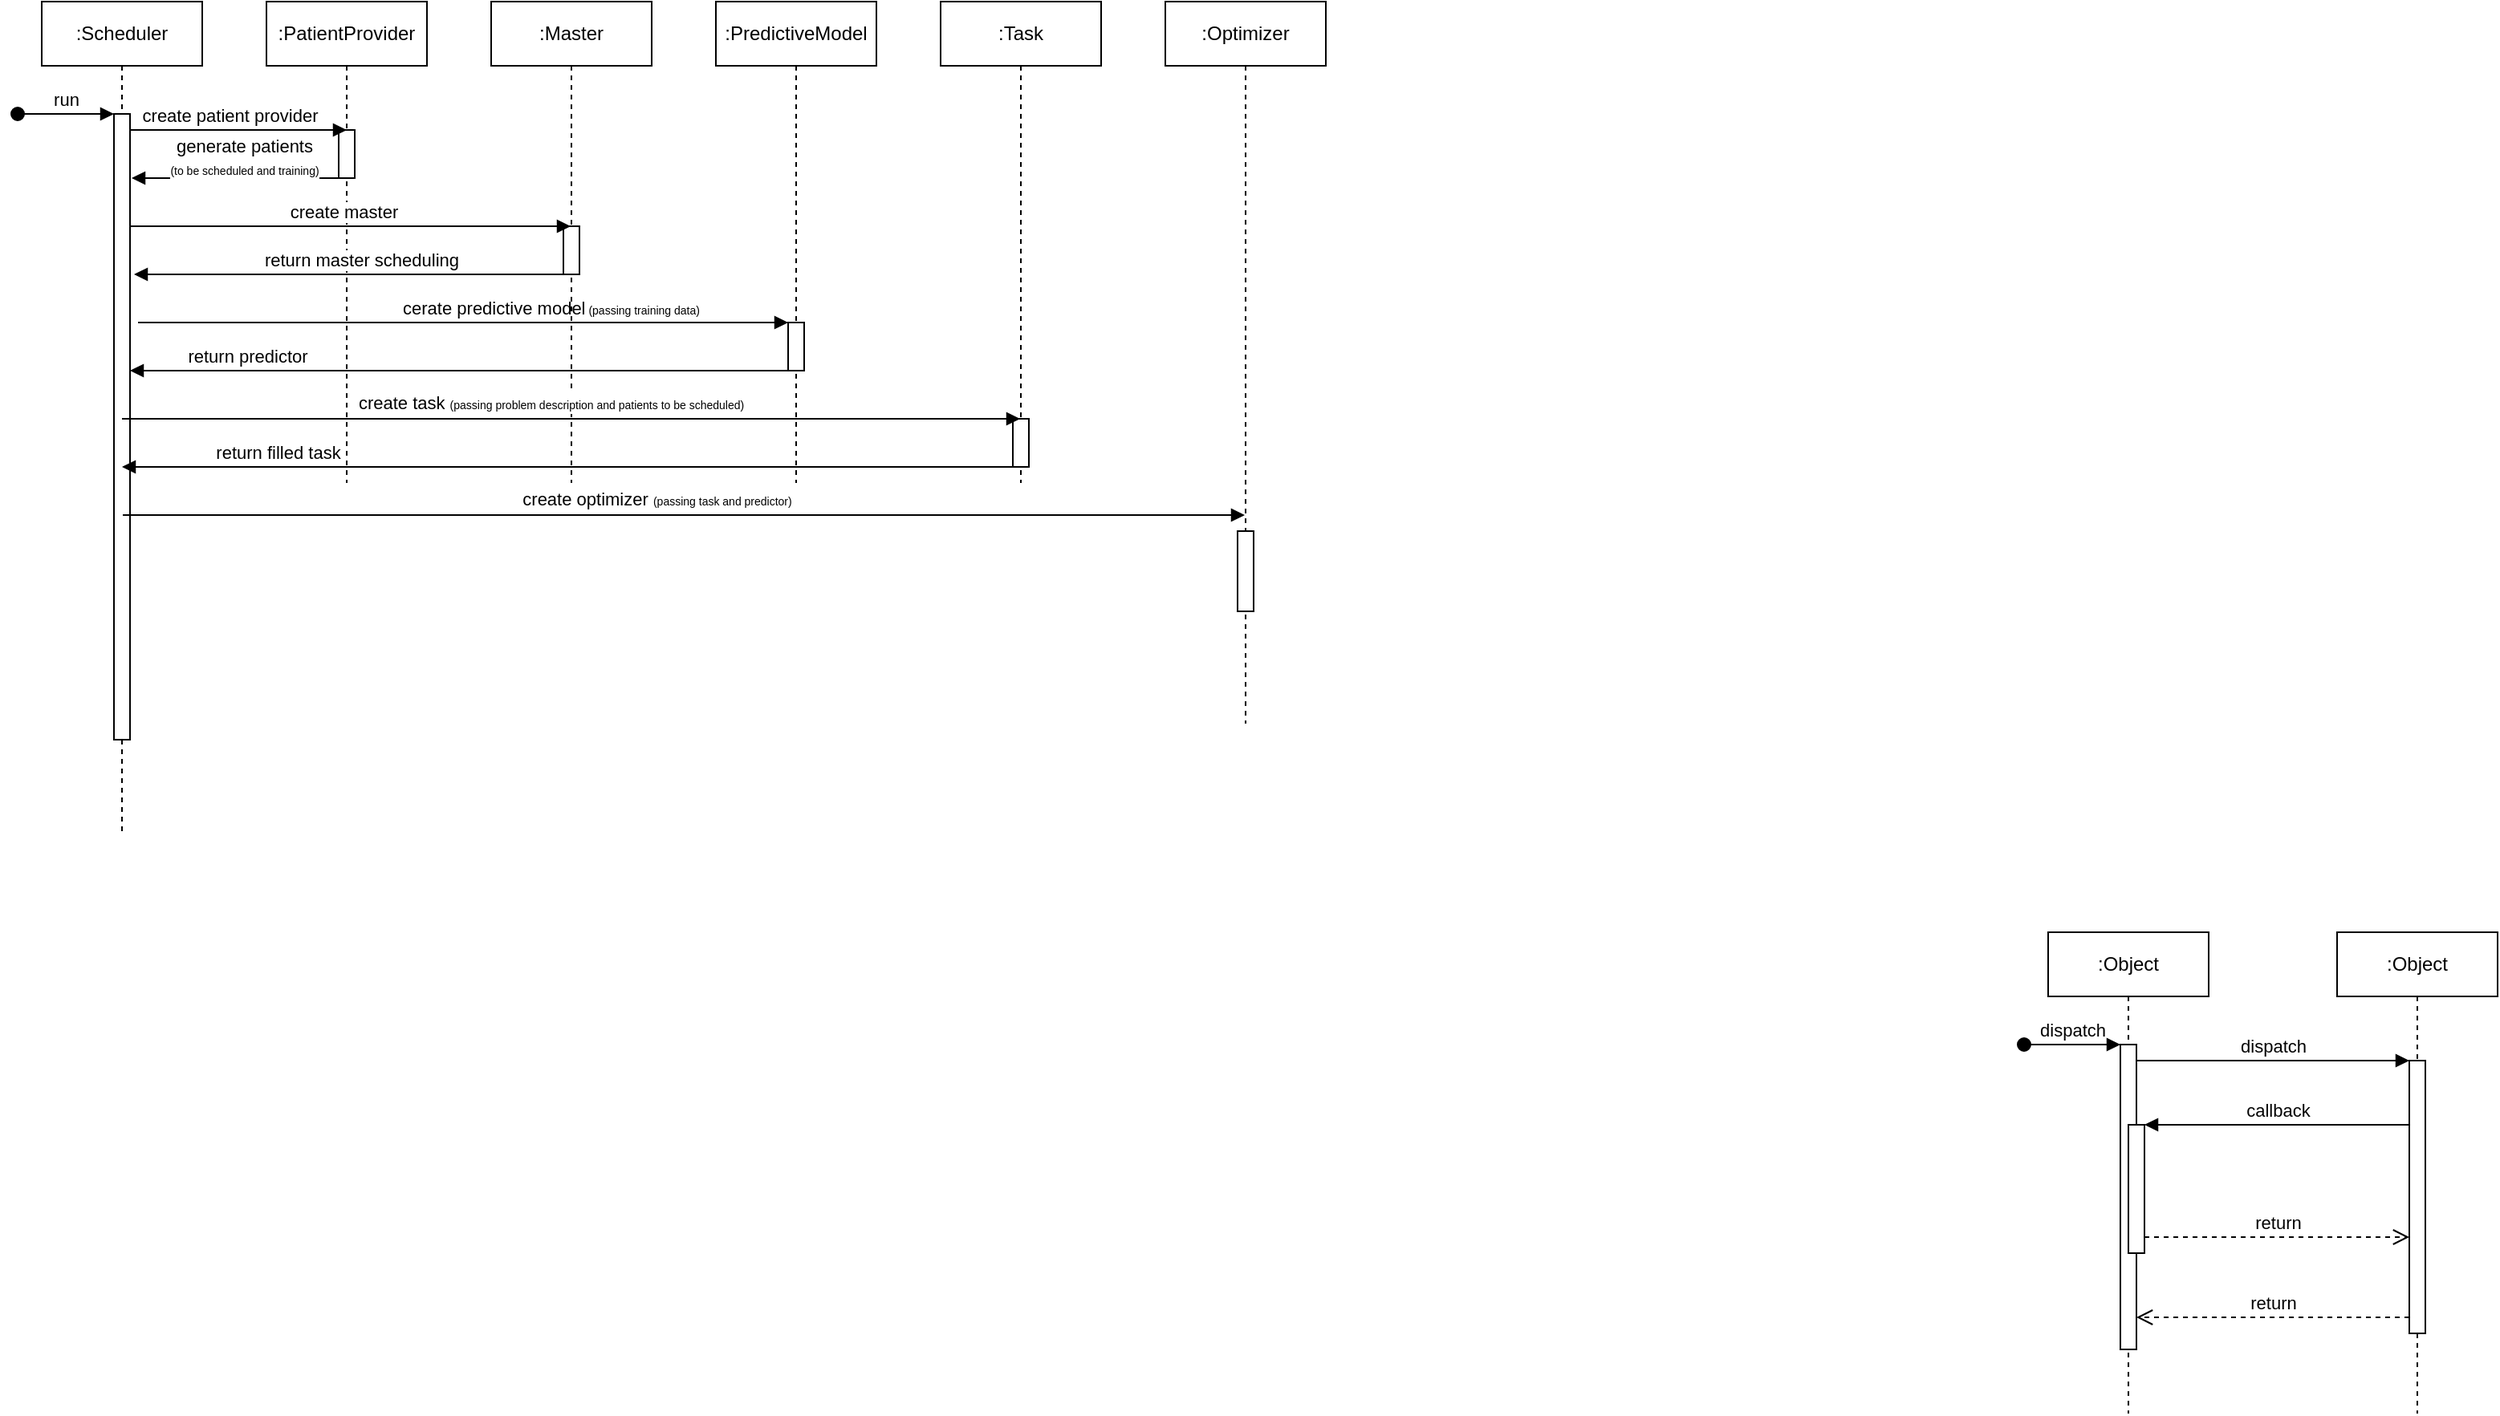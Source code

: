 <mxfile version="23.0.2" type="device">
  <diagram name="Page-1" id="2YBvvXClWsGukQMizWep">
    <mxGraphModel dx="566" dy="813" grid="1" gridSize="10" guides="1" tooltips="1" connect="1" arrows="1" fold="1" page="1" pageScale="1" pageWidth="850" pageHeight="1100" math="0" shadow="0">
      <root>
        <mxCell id="0" />
        <mxCell id="1" parent="0" />
        <mxCell id="aM9ryv3xv72pqoxQDRHE-1" value=":Object" style="shape=umlLifeline;perimeter=lifelinePerimeter;whiteSpace=wrap;html=1;container=0;dropTarget=0;collapsible=0;recursiveResize=0;outlineConnect=0;portConstraint=eastwest;newEdgeStyle={&quot;edgeStyle&quot;:&quot;elbowEdgeStyle&quot;,&quot;elbow&quot;:&quot;vertical&quot;,&quot;curved&quot;:0,&quot;rounded&quot;:0};" parent="1" vertex="1">
          <mxGeometry x="1330" y="660" width="100" height="300" as="geometry" />
        </mxCell>
        <mxCell id="aM9ryv3xv72pqoxQDRHE-2" value="" style="html=1;points=[];perimeter=orthogonalPerimeter;outlineConnect=0;targetShapes=umlLifeline;portConstraint=eastwest;newEdgeStyle={&quot;edgeStyle&quot;:&quot;elbowEdgeStyle&quot;,&quot;elbow&quot;:&quot;vertical&quot;,&quot;curved&quot;:0,&quot;rounded&quot;:0};" parent="aM9ryv3xv72pqoxQDRHE-1" vertex="1">
          <mxGeometry x="45" y="70" width="10" height="190" as="geometry" />
        </mxCell>
        <mxCell id="aM9ryv3xv72pqoxQDRHE-3" value="dispatch" style="html=1;verticalAlign=bottom;startArrow=oval;endArrow=block;startSize=8;edgeStyle=elbowEdgeStyle;elbow=vertical;curved=0;rounded=0;" parent="aM9ryv3xv72pqoxQDRHE-1" target="aM9ryv3xv72pqoxQDRHE-2" edge="1">
          <mxGeometry relative="1" as="geometry">
            <mxPoint x="-15" y="70" as="sourcePoint" />
          </mxGeometry>
        </mxCell>
        <mxCell id="aM9ryv3xv72pqoxQDRHE-4" value="" style="html=1;points=[];perimeter=orthogonalPerimeter;outlineConnect=0;targetShapes=umlLifeline;portConstraint=eastwest;newEdgeStyle={&quot;edgeStyle&quot;:&quot;elbowEdgeStyle&quot;,&quot;elbow&quot;:&quot;vertical&quot;,&quot;curved&quot;:0,&quot;rounded&quot;:0};" parent="aM9ryv3xv72pqoxQDRHE-1" vertex="1">
          <mxGeometry x="50" y="120" width="10" height="80" as="geometry" />
        </mxCell>
        <mxCell id="aM9ryv3xv72pqoxQDRHE-5" value=":Object" style="shape=umlLifeline;perimeter=lifelinePerimeter;whiteSpace=wrap;html=1;container=0;dropTarget=0;collapsible=0;recursiveResize=0;outlineConnect=0;portConstraint=eastwest;newEdgeStyle={&quot;edgeStyle&quot;:&quot;elbowEdgeStyle&quot;,&quot;elbow&quot;:&quot;vertical&quot;,&quot;curved&quot;:0,&quot;rounded&quot;:0};" parent="1" vertex="1">
          <mxGeometry x="1510" y="660" width="100" height="300" as="geometry" />
        </mxCell>
        <mxCell id="aM9ryv3xv72pqoxQDRHE-6" value="" style="html=1;points=[];perimeter=orthogonalPerimeter;outlineConnect=0;targetShapes=umlLifeline;portConstraint=eastwest;newEdgeStyle={&quot;edgeStyle&quot;:&quot;elbowEdgeStyle&quot;,&quot;elbow&quot;:&quot;vertical&quot;,&quot;curved&quot;:0,&quot;rounded&quot;:0};" parent="aM9ryv3xv72pqoxQDRHE-5" vertex="1">
          <mxGeometry x="45" y="80" width="10" height="170" as="geometry" />
        </mxCell>
        <mxCell id="aM9ryv3xv72pqoxQDRHE-7" value="dispatch" style="html=1;verticalAlign=bottom;endArrow=block;edgeStyle=elbowEdgeStyle;elbow=vertical;curved=0;rounded=0;" parent="1" source="aM9ryv3xv72pqoxQDRHE-2" target="aM9ryv3xv72pqoxQDRHE-6" edge="1">
          <mxGeometry relative="1" as="geometry">
            <mxPoint x="1485" y="750" as="sourcePoint" />
            <Array as="points">
              <mxPoint x="1470" y="740" />
            </Array>
          </mxGeometry>
        </mxCell>
        <mxCell id="aM9ryv3xv72pqoxQDRHE-8" value="return" style="html=1;verticalAlign=bottom;endArrow=open;dashed=1;endSize=8;edgeStyle=elbowEdgeStyle;elbow=vertical;curved=0;rounded=0;" parent="1" source="aM9ryv3xv72pqoxQDRHE-6" target="aM9ryv3xv72pqoxQDRHE-2" edge="1">
          <mxGeometry relative="1" as="geometry">
            <mxPoint x="1485" y="825" as="targetPoint" />
            <Array as="points">
              <mxPoint x="1480" y="900" />
            </Array>
          </mxGeometry>
        </mxCell>
        <mxCell id="aM9ryv3xv72pqoxQDRHE-9" value="callback" style="html=1;verticalAlign=bottom;endArrow=block;edgeStyle=elbowEdgeStyle;elbow=vertical;curved=0;rounded=0;" parent="1" source="aM9ryv3xv72pqoxQDRHE-6" target="aM9ryv3xv72pqoxQDRHE-4" edge="1">
          <mxGeometry relative="1" as="geometry">
            <mxPoint x="1465" y="780" as="sourcePoint" />
            <Array as="points">
              <mxPoint x="1480" y="780" />
            </Array>
          </mxGeometry>
        </mxCell>
        <mxCell id="aM9ryv3xv72pqoxQDRHE-10" value="return" style="html=1;verticalAlign=bottom;endArrow=open;dashed=1;endSize=8;edgeStyle=elbowEdgeStyle;elbow=vertical;curved=0;rounded=0;" parent="1" source="aM9ryv3xv72pqoxQDRHE-4" target="aM9ryv3xv72pqoxQDRHE-6" edge="1">
          <mxGeometry relative="1" as="geometry">
            <mxPoint x="1465" y="855" as="targetPoint" />
            <Array as="points">
              <mxPoint x="1470" y="850" />
            </Array>
          </mxGeometry>
        </mxCell>
        <mxCell id="ba8jQTyRNlUtfquAFpFR-19" value=":Scheduler" style="shape=umlLifeline;perimeter=lifelinePerimeter;whiteSpace=wrap;html=1;container=0;dropTarget=0;collapsible=0;recursiveResize=0;outlineConnect=0;portConstraint=eastwest;newEdgeStyle={&quot;edgeStyle&quot;:&quot;elbowEdgeStyle&quot;,&quot;elbow&quot;:&quot;vertical&quot;,&quot;curved&quot;:0,&quot;rounded&quot;:0};" vertex="1" parent="1">
          <mxGeometry x="80" y="80" width="100" height="520" as="geometry" />
        </mxCell>
        <mxCell id="ba8jQTyRNlUtfquAFpFR-20" value="" style="html=1;points=[];perimeter=orthogonalPerimeter;outlineConnect=0;targetShapes=umlLifeline;portConstraint=eastwest;newEdgeStyle={&quot;edgeStyle&quot;:&quot;elbowEdgeStyle&quot;,&quot;elbow&quot;:&quot;vertical&quot;,&quot;curved&quot;:0,&quot;rounded&quot;:0};" vertex="1" parent="ba8jQTyRNlUtfquAFpFR-19">
          <mxGeometry x="45" y="70" width="10" height="390" as="geometry" />
        </mxCell>
        <mxCell id="ba8jQTyRNlUtfquAFpFR-21" value="run" style="html=1;verticalAlign=bottom;startArrow=oval;endArrow=block;startSize=8;edgeStyle=elbowEdgeStyle;elbow=vertical;curved=0;rounded=0;" edge="1" parent="ba8jQTyRNlUtfquAFpFR-19" target="ba8jQTyRNlUtfquAFpFR-20">
          <mxGeometry relative="1" as="geometry">
            <mxPoint x="-15" y="70" as="sourcePoint" />
          </mxGeometry>
        </mxCell>
        <mxCell id="ba8jQTyRNlUtfquAFpFR-22" value=":Task" style="shape=umlLifeline;perimeter=lifelinePerimeter;whiteSpace=wrap;html=1;container=0;dropTarget=0;collapsible=0;recursiveResize=0;outlineConnect=0;portConstraint=eastwest;newEdgeStyle={&quot;edgeStyle&quot;:&quot;elbowEdgeStyle&quot;,&quot;elbow&quot;:&quot;vertical&quot;,&quot;curved&quot;:0,&quot;rounded&quot;:0};" vertex="1" parent="1">
          <mxGeometry x="640" y="80" width="100" height="300" as="geometry" />
        </mxCell>
        <mxCell id="ba8jQTyRNlUtfquAFpFR-23" value="" style="html=1;points=[];perimeter=orthogonalPerimeter;outlineConnect=0;targetShapes=umlLifeline;portConstraint=eastwest;newEdgeStyle={&quot;edgeStyle&quot;:&quot;elbowEdgeStyle&quot;,&quot;elbow&quot;:&quot;vertical&quot;,&quot;curved&quot;:0,&quot;rounded&quot;:0};" vertex="1" parent="ba8jQTyRNlUtfquAFpFR-22">
          <mxGeometry x="45" y="260" width="10" height="30" as="geometry" />
        </mxCell>
        <mxCell id="ba8jQTyRNlUtfquAFpFR-24" value="cerate predictive model&lt;font style=&quot;font-size: 7px;&quot;&gt; (passing training data)&lt;/font&gt;" style="html=1;verticalAlign=bottom;endArrow=block;edgeStyle=elbowEdgeStyle;elbow=vertical;curved=0;rounded=0;movable=1;resizable=1;rotatable=1;deletable=1;editable=1;locked=0;connectable=1;" edge="1" parent="1" target="ba8jQTyRNlUtfquAFpFR-26">
          <mxGeometry x="0.268" relative="1" as="geometry">
            <mxPoint x="140" y="280" as="sourcePoint" />
            <Array as="points" />
            <mxPoint x="540" y="280" as="targetPoint" />
            <mxPoint as="offset" />
          </mxGeometry>
        </mxCell>
        <mxCell id="ba8jQTyRNlUtfquAFpFR-25" value=":PredictiveModel" style="shape=umlLifeline;perimeter=lifelinePerimeter;whiteSpace=wrap;html=1;container=0;dropTarget=0;collapsible=0;recursiveResize=0;outlineConnect=0;portConstraint=eastwest;newEdgeStyle={&quot;edgeStyle&quot;:&quot;elbowEdgeStyle&quot;,&quot;elbow&quot;:&quot;vertical&quot;,&quot;curved&quot;:0,&quot;rounded&quot;:0};" vertex="1" parent="1">
          <mxGeometry x="500" y="80" width="100" height="300" as="geometry" />
        </mxCell>
        <mxCell id="ba8jQTyRNlUtfquAFpFR-26" value="" style="html=1;points=[];perimeter=orthogonalPerimeter;outlineConnect=0;targetShapes=umlLifeline;portConstraint=eastwest;newEdgeStyle={&quot;edgeStyle&quot;:&quot;elbowEdgeStyle&quot;,&quot;elbow&quot;:&quot;vertical&quot;,&quot;curved&quot;:0,&quot;rounded&quot;:0};" vertex="1" parent="ba8jQTyRNlUtfquAFpFR-25">
          <mxGeometry x="45" y="200" width="10" height="30" as="geometry" />
        </mxCell>
        <mxCell id="ba8jQTyRNlUtfquAFpFR-27" value="return predictor" style="html=1;verticalAlign=bottom;endArrow=block;edgeStyle=elbowEdgeStyle;elbow=vertical;curved=0;rounded=0;" edge="1" parent="1" target="ba8jQTyRNlUtfquAFpFR-20">
          <mxGeometry x="0.651" relative="1" as="geometry">
            <mxPoint x="552.25" y="310" as="sourcePoint" />
            <Array as="points">
              <mxPoint x="227.75" y="310" />
            </Array>
            <mxPoint x="137.75" y="310" as="targetPoint" />
            <mxPoint as="offset" />
          </mxGeometry>
        </mxCell>
        <mxCell id="ba8jQTyRNlUtfquAFpFR-28" value=":PatientProvider" style="shape=umlLifeline;perimeter=lifelinePerimeter;whiteSpace=wrap;html=1;container=0;dropTarget=0;collapsible=0;recursiveResize=0;outlineConnect=0;portConstraint=eastwest;newEdgeStyle={&quot;edgeStyle&quot;:&quot;elbowEdgeStyle&quot;,&quot;elbow&quot;:&quot;vertical&quot;,&quot;curved&quot;:0,&quot;rounded&quot;:0};" vertex="1" parent="1">
          <mxGeometry x="220" y="80" width="100" height="300" as="geometry" />
        </mxCell>
        <mxCell id="ba8jQTyRNlUtfquAFpFR-29" value="" style="html=1;points=[];perimeter=orthogonalPerimeter;outlineConnect=0;targetShapes=umlLifeline;portConstraint=eastwest;newEdgeStyle={&quot;edgeStyle&quot;:&quot;elbowEdgeStyle&quot;,&quot;elbow&quot;:&quot;vertical&quot;,&quot;curved&quot;:0,&quot;rounded&quot;:0};" vertex="1" parent="ba8jQTyRNlUtfquAFpFR-28">
          <mxGeometry x="45" y="80" width="10" height="30" as="geometry" />
        </mxCell>
        <mxCell id="ba8jQTyRNlUtfquAFpFR-30" value="create patient provider" style="html=1;verticalAlign=bottom;endArrow=block;edgeStyle=elbowEdgeStyle;elbow=vertical;curved=0;rounded=0;" edge="1" parent="1" source="ba8jQTyRNlUtfquAFpFR-20">
          <mxGeometry x="-0.086" relative="1" as="geometry">
            <mxPoint x="133" y="160" as="sourcePoint" />
            <Array as="points">
              <mxPoint x="213" y="160" />
            </Array>
            <mxPoint x="270" y="160" as="targetPoint" />
            <mxPoint as="offset" />
          </mxGeometry>
        </mxCell>
        <mxCell id="ba8jQTyRNlUtfquAFpFR-31" value=":Master" style="shape=umlLifeline;perimeter=lifelinePerimeter;whiteSpace=wrap;html=1;container=0;dropTarget=0;collapsible=0;recursiveResize=0;outlineConnect=0;portConstraint=eastwest;newEdgeStyle={&quot;edgeStyle&quot;:&quot;elbowEdgeStyle&quot;,&quot;elbow&quot;:&quot;vertical&quot;,&quot;curved&quot;:0,&quot;rounded&quot;:0};" vertex="1" parent="1">
          <mxGeometry x="360" y="80" width="100" height="300" as="geometry" />
        </mxCell>
        <mxCell id="ba8jQTyRNlUtfquAFpFR-32" value="" style="html=1;points=[];perimeter=orthogonalPerimeter;outlineConnect=0;targetShapes=umlLifeline;portConstraint=eastwest;newEdgeStyle={&quot;edgeStyle&quot;:&quot;elbowEdgeStyle&quot;,&quot;elbow&quot;:&quot;vertical&quot;,&quot;curved&quot;:0,&quot;rounded&quot;:0};" vertex="1" parent="ba8jQTyRNlUtfquAFpFR-31">
          <mxGeometry x="45" y="140" width="10" height="30" as="geometry" />
        </mxCell>
        <mxCell id="ba8jQTyRNlUtfquAFpFR-33" value="create master" style="html=1;verticalAlign=bottom;endArrow=block;edgeStyle=elbowEdgeStyle;elbow=vertical;curved=0;rounded=0;" edge="1" parent="1" target="ba8jQTyRNlUtfquAFpFR-31">
          <mxGeometry x="-0.036" relative="1" as="geometry">
            <mxPoint x="135" y="220" as="sourcePoint" />
            <Array as="points">
              <mxPoint x="220" y="220" />
            </Array>
            <mxPoint x="270" y="220" as="targetPoint" />
            <mxPoint as="offset" />
          </mxGeometry>
        </mxCell>
        <mxCell id="ba8jQTyRNlUtfquAFpFR-34" value="" style="endArrow=block;html=1;rounded=0;endFill=1;" edge="1" parent="1" source="ba8jQTyRNlUtfquAFpFR-19" target="ba8jQTyRNlUtfquAFpFR-22">
          <mxGeometry width="50" height="50" relative="1" as="geometry">
            <mxPoint x="140" y="340" as="sourcePoint" />
            <mxPoint x="215" y="339.71" as="targetPoint" />
          </mxGeometry>
        </mxCell>
        <mxCell id="ba8jQTyRNlUtfquAFpFR-35" value="create task &lt;font style=&quot;font-size: 7px;&quot;&gt;(passing problem description and patients to be scheduled)&lt;/font&gt;" style="edgeLabel;html=1;align=center;verticalAlign=middle;resizable=0;points=[];" vertex="1" connectable="0" parent="ba8jQTyRNlUtfquAFpFR-34">
          <mxGeometry x="-0.06" relative="1" as="geometry">
            <mxPoint x="4" y="-10" as="offset" />
          </mxGeometry>
        </mxCell>
        <mxCell id="ba8jQTyRNlUtfquAFpFR-36" value="" style="endArrow=block;html=1;rounded=0;endFill=1;" edge="1" parent="1" source="ba8jQTyRNlUtfquAFpFR-29">
          <mxGeometry width="50" height="50" relative="1" as="geometry">
            <mxPoint x="270" y="190" as="sourcePoint" />
            <mxPoint x="136" y="190.0" as="targetPoint" />
          </mxGeometry>
        </mxCell>
        <mxCell id="ba8jQTyRNlUtfquAFpFR-37" value="generate patients&lt;br&gt;&lt;font style=&quot;font-size: 7px;&quot;&gt;(to be scheduled and training)&lt;/font&gt;" style="edgeLabel;html=1;align=center;verticalAlign=middle;resizable=0;points=[];spacing=0;spacingBottom=26;" vertex="1" connectable="0" parent="ba8jQTyRNlUtfquAFpFR-36">
          <mxGeometry x="0.201" y="1" relative="1" as="geometry">
            <mxPoint x="18" y="-1" as="offset" />
          </mxGeometry>
        </mxCell>
        <mxCell id="ba8jQTyRNlUtfquAFpFR-40" value=":Optimizer" style="shape=umlLifeline;perimeter=lifelinePerimeter;whiteSpace=wrap;html=1;container=0;dropTarget=0;collapsible=0;recursiveResize=0;outlineConnect=0;portConstraint=eastwest;newEdgeStyle={&quot;edgeStyle&quot;:&quot;elbowEdgeStyle&quot;,&quot;elbow&quot;:&quot;vertical&quot;,&quot;curved&quot;:0,&quot;rounded&quot;:0};" vertex="1" parent="1">
          <mxGeometry x="780" y="80" width="100" height="450" as="geometry" />
        </mxCell>
        <mxCell id="ba8jQTyRNlUtfquAFpFR-41" value="" style="html=1;points=[];perimeter=orthogonalPerimeter;outlineConnect=0;targetShapes=umlLifeline;portConstraint=eastwest;newEdgeStyle={&quot;edgeStyle&quot;:&quot;elbowEdgeStyle&quot;,&quot;elbow&quot;:&quot;vertical&quot;,&quot;curved&quot;:0,&quot;rounded&quot;:0};" vertex="1" parent="ba8jQTyRNlUtfquAFpFR-40">
          <mxGeometry x="45" y="330" width="10" height="50" as="geometry" />
        </mxCell>
        <mxCell id="ba8jQTyRNlUtfquAFpFR-42" value="return master scheduling" style="html=1;verticalAlign=bottom;endArrow=block;edgeStyle=elbowEdgeStyle;elbow=vertical;curved=0;rounded=0;strokeColor=default;" edge="1" parent="1">
          <mxGeometry x="-0.036" relative="1" as="geometry">
            <mxPoint x="410" y="250" as="sourcePoint" />
            <Array as="points">
              <mxPoint x="222.5" y="250" />
            </Array>
            <mxPoint x="137.5" y="250" as="targetPoint" />
            <mxPoint as="offset" />
          </mxGeometry>
        </mxCell>
        <mxCell id="ba8jQTyRNlUtfquAFpFR-44" value="return filled task" style="html=1;verticalAlign=bottom;endArrow=block;edgeStyle=elbowEdgeStyle;elbow=vertical;curved=0;rounded=0;" edge="1" parent="1" target="ba8jQTyRNlUtfquAFpFR-19">
          <mxGeometry x="0.651" relative="1" as="geometry">
            <mxPoint x="687.25" y="370" as="sourcePoint" />
            <Array as="points">
              <mxPoint x="362.75" y="370" />
            </Array>
            <mxPoint x="270" y="370" as="targetPoint" />
            <mxPoint as="offset" />
          </mxGeometry>
        </mxCell>
        <mxCell id="ba8jQTyRNlUtfquAFpFR-45" value="" style="endArrow=block;html=1;rounded=0;endFill=1;" edge="1" parent="1">
          <mxGeometry width="50" height="50" relative="1" as="geometry">
            <mxPoint x="130.5" y="400" as="sourcePoint" />
            <mxPoint x="829.5" y="400" as="targetPoint" />
          </mxGeometry>
        </mxCell>
        <mxCell id="ba8jQTyRNlUtfquAFpFR-46" value="create optimizer&amp;nbsp;&lt;font style=&quot;font-size: 7px;&quot;&gt;(passing task and predictor)&lt;/font&gt;" style="edgeLabel;html=1;align=center;verticalAlign=middle;resizable=0;points=[];" vertex="1" connectable="0" parent="ba8jQTyRNlUtfquAFpFR-45">
          <mxGeometry x="-0.06" relative="1" as="geometry">
            <mxPoint x="4" y="-10" as="offset" />
          </mxGeometry>
        </mxCell>
      </root>
    </mxGraphModel>
  </diagram>
</mxfile>
